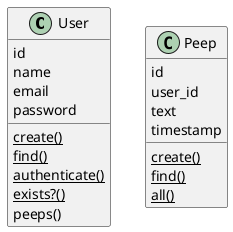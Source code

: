 @startuml

class User {
id
name
email
password
{static} create()
{static} find()
{static} authenticate()
{static} exists?()
peeps()
}

class Peep {
id
user_id
text
timestamp
{static} create()
{static} find()
{static} all()
}

@enduml
